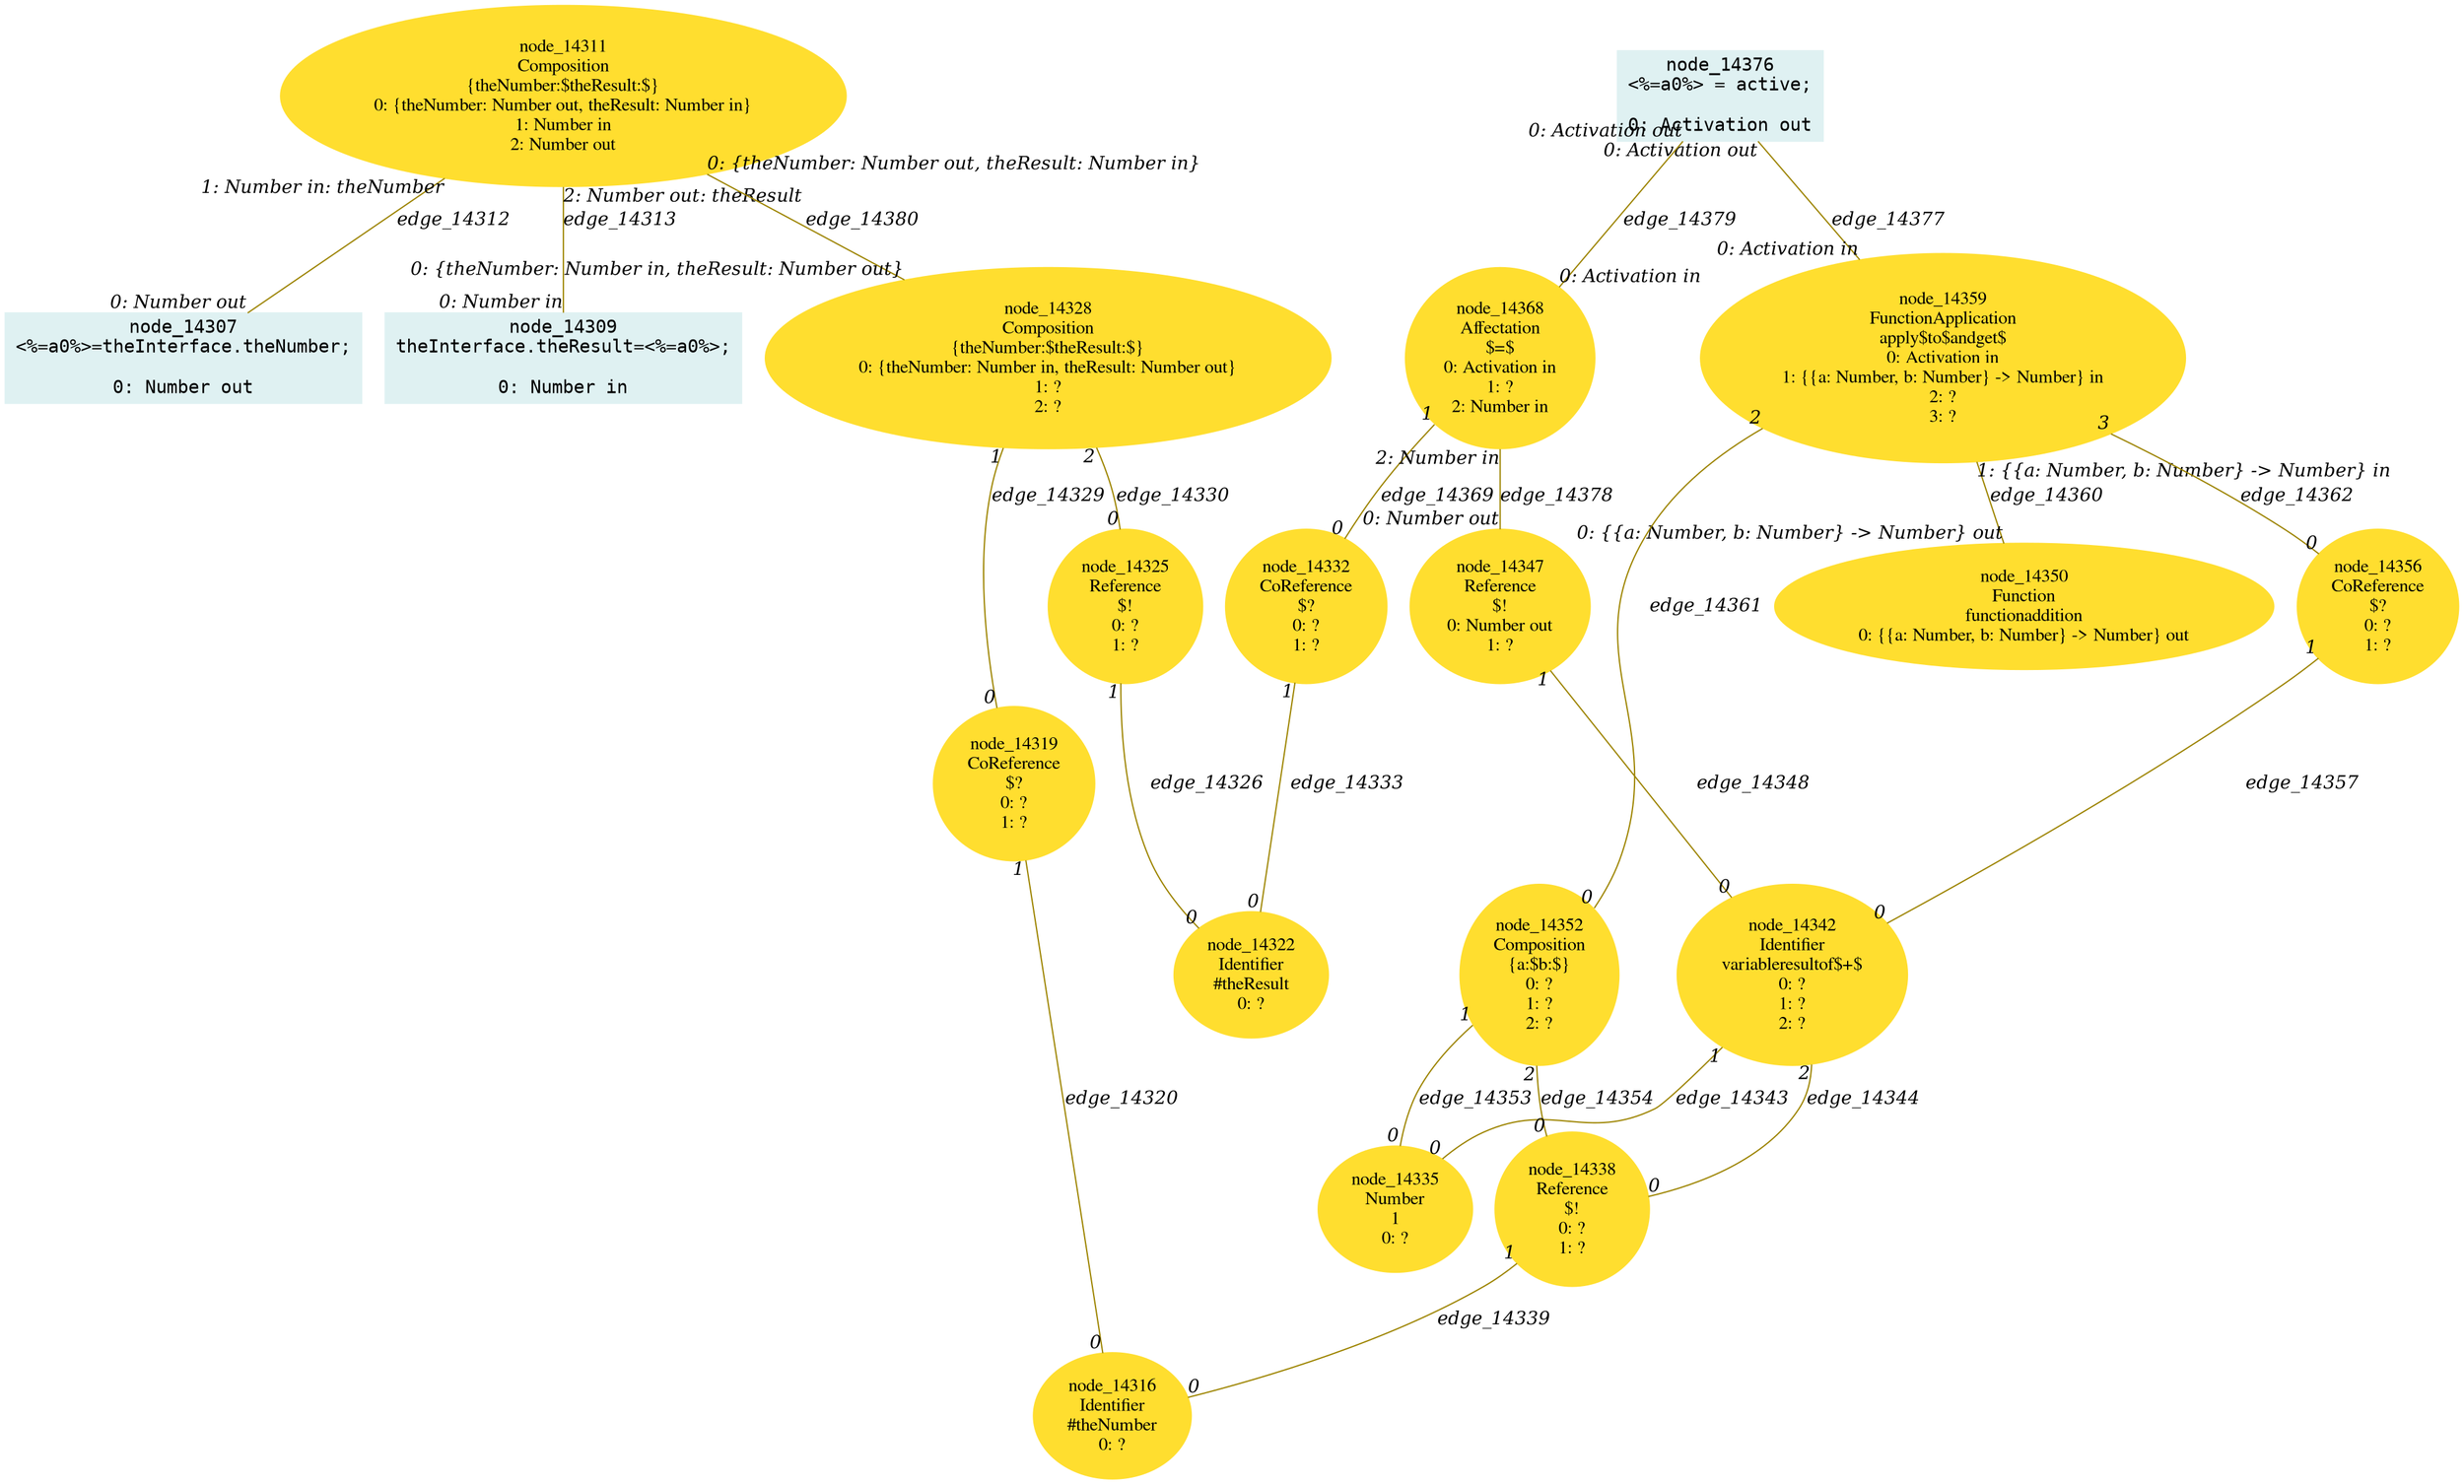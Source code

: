 digraph g{node_14307 [shape="box", style="filled", color="#dff1f2", fontname="Courier", label="node_14307
<%=a0%>=theInterface.theNumber;

0: Number out" ]
node_14309 [shape="box", style="filled", color="#dff1f2", fontname="Courier", label="node_14309
theInterface.theResult=<%=a0%>;

0: Number in" ]
node_14311 [shape="ellipse", style="filled", color="#ffde2f", fontname="Times", label="node_14311
Composition
{theNumber:$theResult:$}
0: {theNumber: Number out, theResult: Number in}
1: Number in
2: Number out" ]
node_14316 [shape="ellipse", style="filled", color="#ffde2f", fontname="Times", label="node_14316
Identifier
#theNumber
0: ?" ]
node_14319 [shape="ellipse", style="filled", color="#ffde2f", fontname="Times", label="node_14319
CoReference
$?
0: ?
1: ?" ]
node_14322 [shape="ellipse", style="filled", color="#ffde2f", fontname="Times", label="node_14322
Identifier
#theResult
0: ?" ]
node_14325 [shape="ellipse", style="filled", color="#ffde2f", fontname="Times", label="node_14325
Reference
$!
0: ?
1: ?" ]
node_14328 [shape="ellipse", style="filled", color="#ffde2f", fontname="Times", label="node_14328
Composition
{theNumber:$theResult:$}
0: {theNumber: Number in, theResult: Number out}
1: ?
2: ?" ]
node_14332 [shape="ellipse", style="filled", color="#ffde2f", fontname="Times", label="node_14332
CoReference
$?
0: ?
1: ?" ]
node_14335 [shape="ellipse", style="filled", color="#ffde2f", fontname="Times", label="node_14335
Number
1
0: ?" ]
node_14338 [shape="ellipse", style="filled", color="#ffde2f", fontname="Times", label="node_14338
Reference
$!
0: ?
1: ?" ]
node_14342 [shape="ellipse", style="filled", color="#ffde2f", fontname="Times", label="node_14342
Identifier
variableresultof$+$
0: ?
1: ?
2: ?" ]
node_14347 [shape="ellipse", style="filled", color="#ffde2f", fontname="Times", label="node_14347
Reference
$!
0: Number out
1: ?" ]
node_14350 [shape="ellipse", style="filled", color="#ffde2f", fontname="Times", label="node_14350
Function
functionaddition
0: {{a: Number, b: Number} -> Number} out" ]
node_14352 [shape="ellipse", style="filled", color="#ffde2f", fontname="Times", label="node_14352
Composition
{a:$b:$}
0: ?
1: ?
2: ?" ]
node_14356 [shape="ellipse", style="filled", color="#ffde2f", fontname="Times", label="node_14356
CoReference
$?
0: ?
1: ?" ]
node_14359 [shape="ellipse", style="filled", color="#ffde2f", fontname="Times", label="node_14359
FunctionApplication
apply$to$andget$
0: Activation in
1: {{a: Number, b: Number} -> Number} in
2: ?
3: ?" ]
node_14368 [shape="ellipse", style="filled", color="#ffde2f", fontname="Times", label="node_14368
Affectation
$=$
0: Activation in
1: ?
2: Number in" ]
node_14376 [shape="box", style="filled", color="#dff1f2", fontname="Courier", label="node_14376
<%=a0%> = active;

0: Activation out" ]
node_14311 -> node_14307 [dir=none, arrowHead=none, fontname="Times-Italic", arrowsize=1, color="#9d8400", label="edge_14312",  headlabel="0: Number out", taillabel="1: Number in: theNumber" ]
node_14311 -> node_14309 [dir=none, arrowHead=none, fontname="Times-Italic", arrowsize=1, color="#9d8400", label="edge_14313",  headlabel="0: Number in", taillabel="2: Number out: theResult" ]
node_14319 -> node_14316 [dir=none, arrowHead=none, fontname="Times-Italic", arrowsize=1, color="#9d8400", label="edge_14320",  headlabel="0", taillabel="1" ]
node_14325 -> node_14322 [dir=none, arrowHead=none, fontname="Times-Italic", arrowsize=1, color="#9d8400", label="edge_14326",  headlabel="0", taillabel="1" ]
node_14328 -> node_14319 [dir=none, arrowHead=none, fontname="Times-Italic", arrowsize=1, color="#9d8400", label="edge_14329",  headlabel="0", taillabel="1" ]
node_14328 -> node_14325 [dir=none, arrowHead=none, fontname="Times-Italic", arrowsize=1, color="#9d8400", label="edge_14330",  headlabel="0", taillabel="2" ]
node_14332 -> node_14322 [dir=none, arrowHead=none, fontname="Times-Italic", arrowsize=1, color="#9d8400", label="edge_14333",  headlabel="0", taillabel="1" ]
node_14338 -> node_14316 [dir=none, arrowHead=none, fontname="Times-Italic", arrowsize=1, color="#9d8400", label="edge_14339",  headlabel="0", taillabel="1" ]
node_14342 -> node_14335 [dir=none, arrowHead=none, fontname="Times-Italic", arrowsize=1, color="#9d8400", label="edge_14343",  headlabel="0", taillabel="1" ]
node_14342 -> node_14338 [dir=none, arrowHead=none, fontname="Times-Italic", arrowsize=1, color="#9d8400", label="edge_14344",  headlabel="0", taillabel="2" ]
node_14347 -> node_14342 [dir=none, arrowHead=none, fontname="Times-Italic", arrowsize=1, color="#9d8400", label="edge_14348",  headlabel="0", taillabel="1" ]
node_14352 -> node_14335 [dir=none, arrowHead=none, fontname="Times-Italic", arrowsize=1, color="#9d8400", label="edge_14353",  headlabel="0", taillabel="1" ]
node_14352 -> node_14338 [dir=none, arrowHead=none, fontname="Times-Italic", arrowsize=1, color="#9d8400", label="edge_14354",  headlabel="0", taillabel="2" ]
node_14356 -> node_14342 [dir=none, arrowHead=none, fontname="Times-Italic", arrowsize=1, color="#9d8400", label="edge_14357",  headlabel="0", taillabel="1" ]
node_14359 -> node_14350 [dir=none, arrowHead=none, fontname="Times-Italic", arrowsize=1, color="#9d8400", label="edge_14360",  headlabel="0: {{a: Number, b: Number} -> Number} out", taillabel="1: {{a: Number, b: Number} -> Number} in" ]
node_14359 -> node_14352 [dir=none, arrowHead=none, fontname="Times-Italic", arrowsize=1, color="#9d8400", label="edge_14361",  headlabel="0", taillabel="2" ]
node_14359 -> node_14356 [dir=none, arrowHead=none, fontname="Times-Italic", arrowsize=1, color="#9d8400", label="edge_14362",  headlabel="0", taillabel="3" ]
node_14368 -> node_14332 [dir=none, arrowHead=none, fontname="Times-Italic", arrowsize=1, color="#9d8400", label="edge_14369",  headlabel="0", taillabel="1" ]
node_14376 -> node_14359 [dir=none, arrowHead=none, fontname="Times-Italic", arrowsize=1, color="#9d8400", label="edge_14377",  headlabel="0: Activation in", taillabel="0: Activation out" ]
node_14368 -> node_14347 [dir=none, arrowHead=none, fontname="Times-Italic", arrowsize=1, color="#9d8400", label="edge_14378",  headlabel="0: Number out", taillabel="2: Number in" ]
node_14376 -> node_14368 [dir=none, arrowHead=none, fontname="Times-Italic", arrowsize=1, color="#9d8400", label="edge_14379",  headlabel="0: Activation in", taillabel="0: Activation out" ]
node_14311 -> node_14328 [dir=none, arrowHead=none, fontname="Times-Italic", arrowsize=1, color="#9d8400", label="edge_14380",  headlabel="0: {theNumber: Number in, theResult: Number out}", taillabel="0: {theNumber: Number out, theResult: Number in}" ]
}